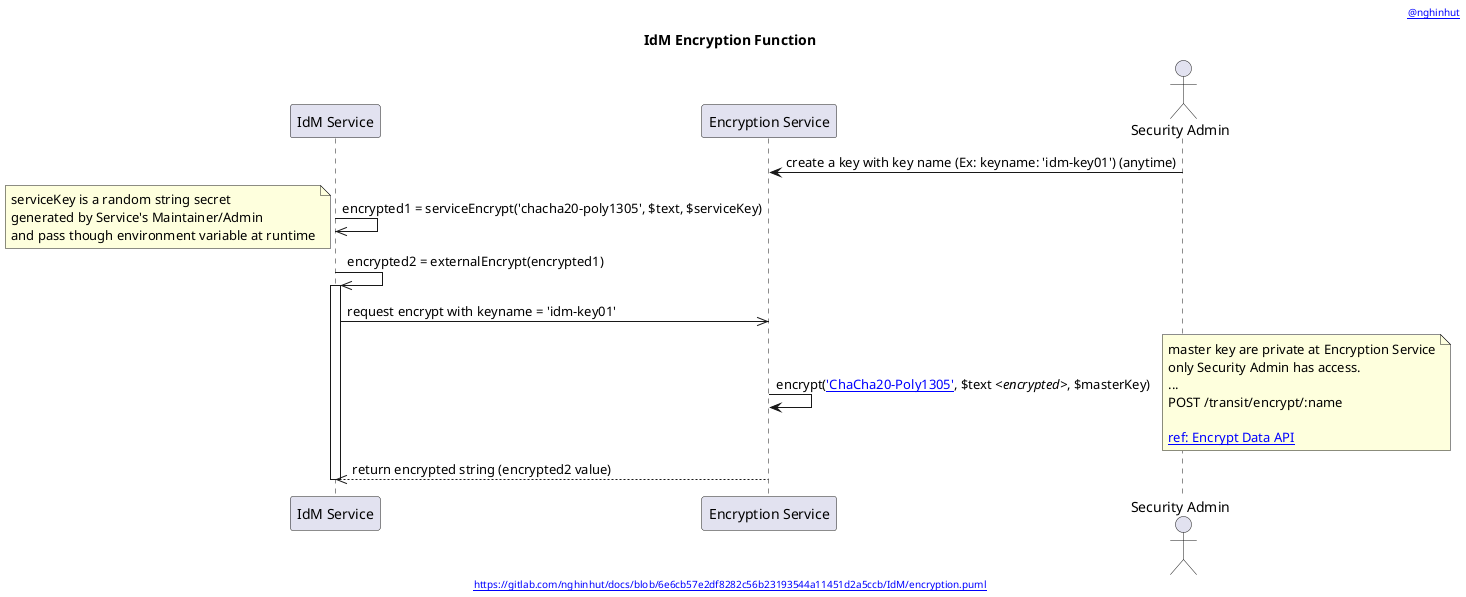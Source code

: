 @startuml
'-----START auto generated metadata please keep comment here to allow auto update-----
'-----DON'T EDIT THIS SECTION, INSTEAD RE-RUN prebuild.sh TO UPDATE-----
header [[https://www.nghinhut.dev?from=http%5C%3A%5C%2F%5C%2Fwww%5C.plantuml%5C.com%5C%2Fplantuml%5C%2Fproxy%3Ffmt%3Dsvg%5C%26src%3Dhttps%5C%3A%5C%2F%5C%2Fgitlab%5C.com%5C%2Fnghinhut%5C%2Fdocs%5C%2Fraw%5C%2F6e6cb57e2df8282c56b23193544a11451d2a5ccb%5C%2FIdM%5C%2Fencryption%5C.puml%0A @nghinhut]]
footer [[http://www.plantuml.com/plantuml/proxy?fmt=svg&src=https://gitlab.com/nghinhut/docs/raw/6e6cb57e2df8282c56b23193544a11451d2a5ccb/IdM/encryption.puml https://gitlab.com/nghinhut/docs/blob/6e6cb57e2df8282c56b23193544a11451d2a5ccb/IdM/encryption.puml]]
'-----END auto generated metadata please keep comment here to allow auto update-----
title IdM Encryption Function
participant "IdM Service" as idm
participant "Encryption Service" as es
actor "Security Admin" as esAdmin

es <- esAdmin : create a key with key name (Ex: keyname: 'idm-key01') (anytime)

idm ->> idm : encrypted1 = serviceEncrypt('chacha20-poly1305', $text, $serviceKey)
note left
    serviceKey is a random string secret
    generated by Service's Maintainer/Admin
    and pass though environment variable at runtime
end note

idm ->> idm : encrypted2 = externalEncrypt(encrypted1)
activate idm
    idm ->> es : request encrypt with keyname = 'idm-key01'
        es -> es : encrypt([[https://www.vaultproject.io/docs/secrets/transit/index.html#chacha20-poly1305{ChaCha20-Poly1305 with a 256-bit key} 'ChaCha20-Poly1305']], $text //<encrypted>//, $masterKey)
        note right
            master key are private at Encryption Service
            only Security Admin has access.
            ...
            POST /transit/encrypt/:name

            [[https://www.vaultproject.io/api/secret/transit/index.html#encrypt-data ref: Encrypt Data API]]
        end note
    idm <<-- es : return encrypted string (encrypted2 value)
deactivate idm
@enduml